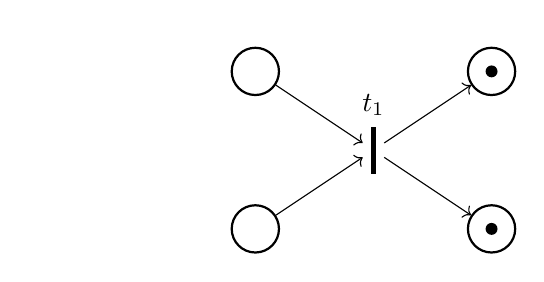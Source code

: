 \usetikzlibrary{positioning,fit,backgrounds,arrows,shapes,automata,petri,calc,bending}
\tikzset{
    place/.style={
        circle,
        thick,
        minimum size=6mm,
                draw
    },
    transitionV/.style={
        rectangle,
        thick,
        fill=black,
        minimum height=6mm,
        inner xsep=1pt
    }
}
\begin{tikzpicture}[]
%\draw[gray!30] (0,-3) grid (12,3);
%\node[gray!50] at (0,0) {0};

\node [place,colored tokens={},label=above:$$] (p1) at (0,2){};
\node [place,colored tokens={},label=above:$$] (p2) at (0,0){};
\node [place,colored tokens={black},label=above:$$] (p3) at (3,2){};
\node [place,colored tokens={black},label=above:$$] (p4) at (3,0){};
\node [transitionV,label=above:$t_1$] (t1) at (1.5,1){};


\draw (p1) edge[shorten >=3pt,->] node[below] {$$} (t1);
\draw (p2) edge[shorten >=3pt,->] node[above] {$$} (t1);
\draw (t1) edge[shorten <=3pt,->] node[below] {$$} (p3);
\draw (t1) edge[shorten <=3pt,->] node[above] {$$} (p4);


\end{tikzpicture}
